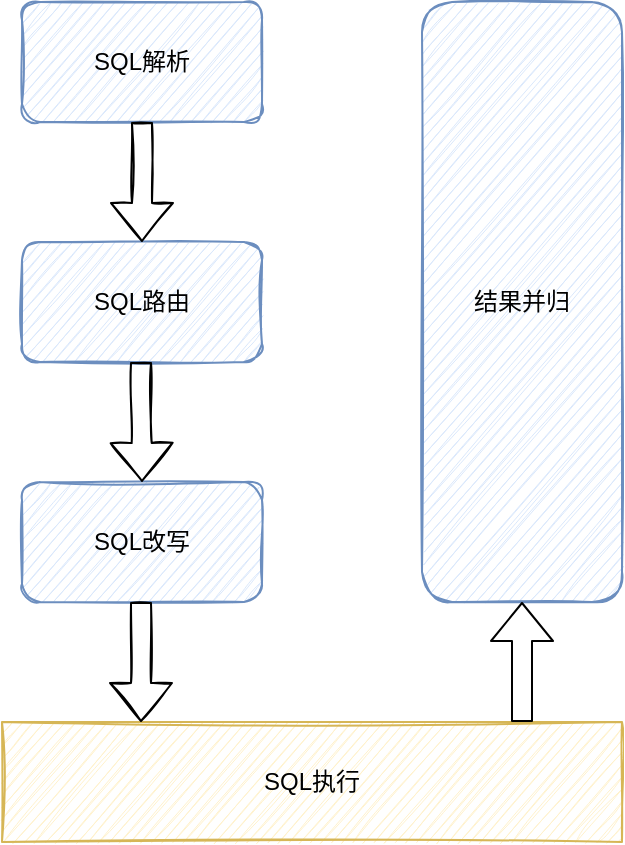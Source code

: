 <mxfile version="13.6.6" type="github">
  <diagram id="j6B-2KxSt54PnDbFt00d" name="第 1 页">
    <mxGraphModel dx="868" dy="411" grid="1" gridSize="10" guides="1" tooltips="1" connect="1" arrows="1" fold="1" page="1" pageScale="1" pageWidth="827" pageHeight="1169" math="0" shadow="0">
      <root>
        <mxCell id="0" />
        <mxCell id="1" parent="0" />
        <mxCell id="mZlkFPKZ1lfKUvn6Hq1E-1" value="SQL解析" style="rounded=1;whiteSpace=wrap;html=1;sketch=1;fillColor=#dae8fc;strokeColor=#6c8ebf;" vertex="1" parent="1">
          <mxGeometry x="200" y="230" width="120" height="60" as="geometry" />
        </mxCell>
        <mxCell id="mZlkFPKZ1lfKUvn6Hq1E-2" value="SQL路由" style="rounded=1;whiteSpace=wrap;html=1;sketch=1;fillColor=#dae8fc;strokeColor=#6c8ebf;" vertex="1" parent="1">
          <mxGeometry x="200" y="350" width="120" height="60" as="geometry" />
        </mxCell>
        <mxCell id="mZlkFPKZ1lfKUvn6Hq1E-3" value="SQL改写" style="rounded=1;whiteSpace=wrap;html=1;sketch=1;fillColor=#dae8fc;strokeColor=#6c8ebf;" vertex="1" parent="1">
          <mxGeometry x="200" y="470" width="120" height="60" as="geometry" />
        </mxCell>
        <mxCell id="mZlkFPKZ1lfKUvn6Hq1E-4" value="SQL执行" style="rounded=0;whiteSpace=wrap;html=1;sketch=1;fillColor=#fff2cc;strokeColor=#d6b656;" vertex="1" parent="1">
          <mxGeometry x="190" y="590" width="310" height="60" as="geometry" />
        </mxCell>
        <mxCell id="mZlkFPKZ1lfKUvn6Hq1E-5" value="结果并归" style="rounded=1;whiteSpace=wrap;html=1;sketch=1;fillColor=#dae8fc;strokeColor=#6c8ebf;" vertex="1" parent="1">
          <mxGeometry x="400" y="230" width="100" height="300" as="geometry" />
        </mxCell>
        <mxCell id="mZlkFPKZ1lfKUvn6Hq1E-6" value="" style="shape=flexArrow;endArrow=classic;html=1;exitX=0.5;exitY=1;exitDx=0;exitDy=0;entryX=0.5;entryY=0;entryDx=0;entryDy=0;sketch=1;" edge="1" parent="1" source="mZlkFPKZ1lfKUvn6Hq1E-1" target="mZlkFPKZ1lfKUvn6Hq1E-2">
          <mxGeometry width="50" height="50" relative="1" as="geometry">
            <mxPoint x="250" y="340" as="sourcePoint" />
            <mxPoint x="300" y="290" as="targetPoint" />
          </mxGeometry>
        </mxCell>
        <mxCell id="mZlkFPKZ1lfKUvn6Hq1E-7" value="" style="shape=flexArrow;endArrow=classic;html=1;exitX=0.5;exitY=1;exitDx=0;exitDy=0;sketch=1;entryX=0.5;entryY=0;entryDx=0;entryDy=0;" edge="1" parent="1" target="mZlkFPKZ1lfKUvn6Hq1E-3">
          <mxGeometry width="50" height="50" relative="1" as="geometry">
            <mxPoint x="259.5" y="410" as="sourcePoint" />
            <mxPoint x="260" y="460" as="targetPoint" />
          </mxGeometry>
        </mxCell>
        <mxCell id="mZlkFPKZ1lfKUvn6Hq1E-8" value="" style="shape=flexArrow;endArrow=classic;html=1;exitX=0.5;exitY=1;exitDx=0;exitDy=0;entryX=0.5;entryY=0;entryDx=0;entryDy=0;sketch=1;" edge="1" parent="1">
          <mxGeometry width="50" height="50" relative="1" as="geometry">
            <mxPoint x="259.5" y="530" as="sourcePoint" />
            <mxPoint x="259.5" y="590" as="targetPoint" />
          </mxGeometry>
        </mxCell>
        <mxCell id="mZlkFPKZ1lfKUvn6Hq1E-9" value="" style="shape=flexArrow;endArrow=classic;html=1;" edge="1" parent="1" target="mZlkFPKZ1lfKUvn6Hq1E-5">
          <mxGeometry width="50" height="50" relative="1" as="geometry">
            <mxPoint x="450" y="590" as="sourcePoint" />
            <mxPoint x="500" y="540" as="targetPoint" />
          </mxGeometry>
        </mxCell>
      </root>
    </mxGraphModel>
  </diagram>
</mxfile>
